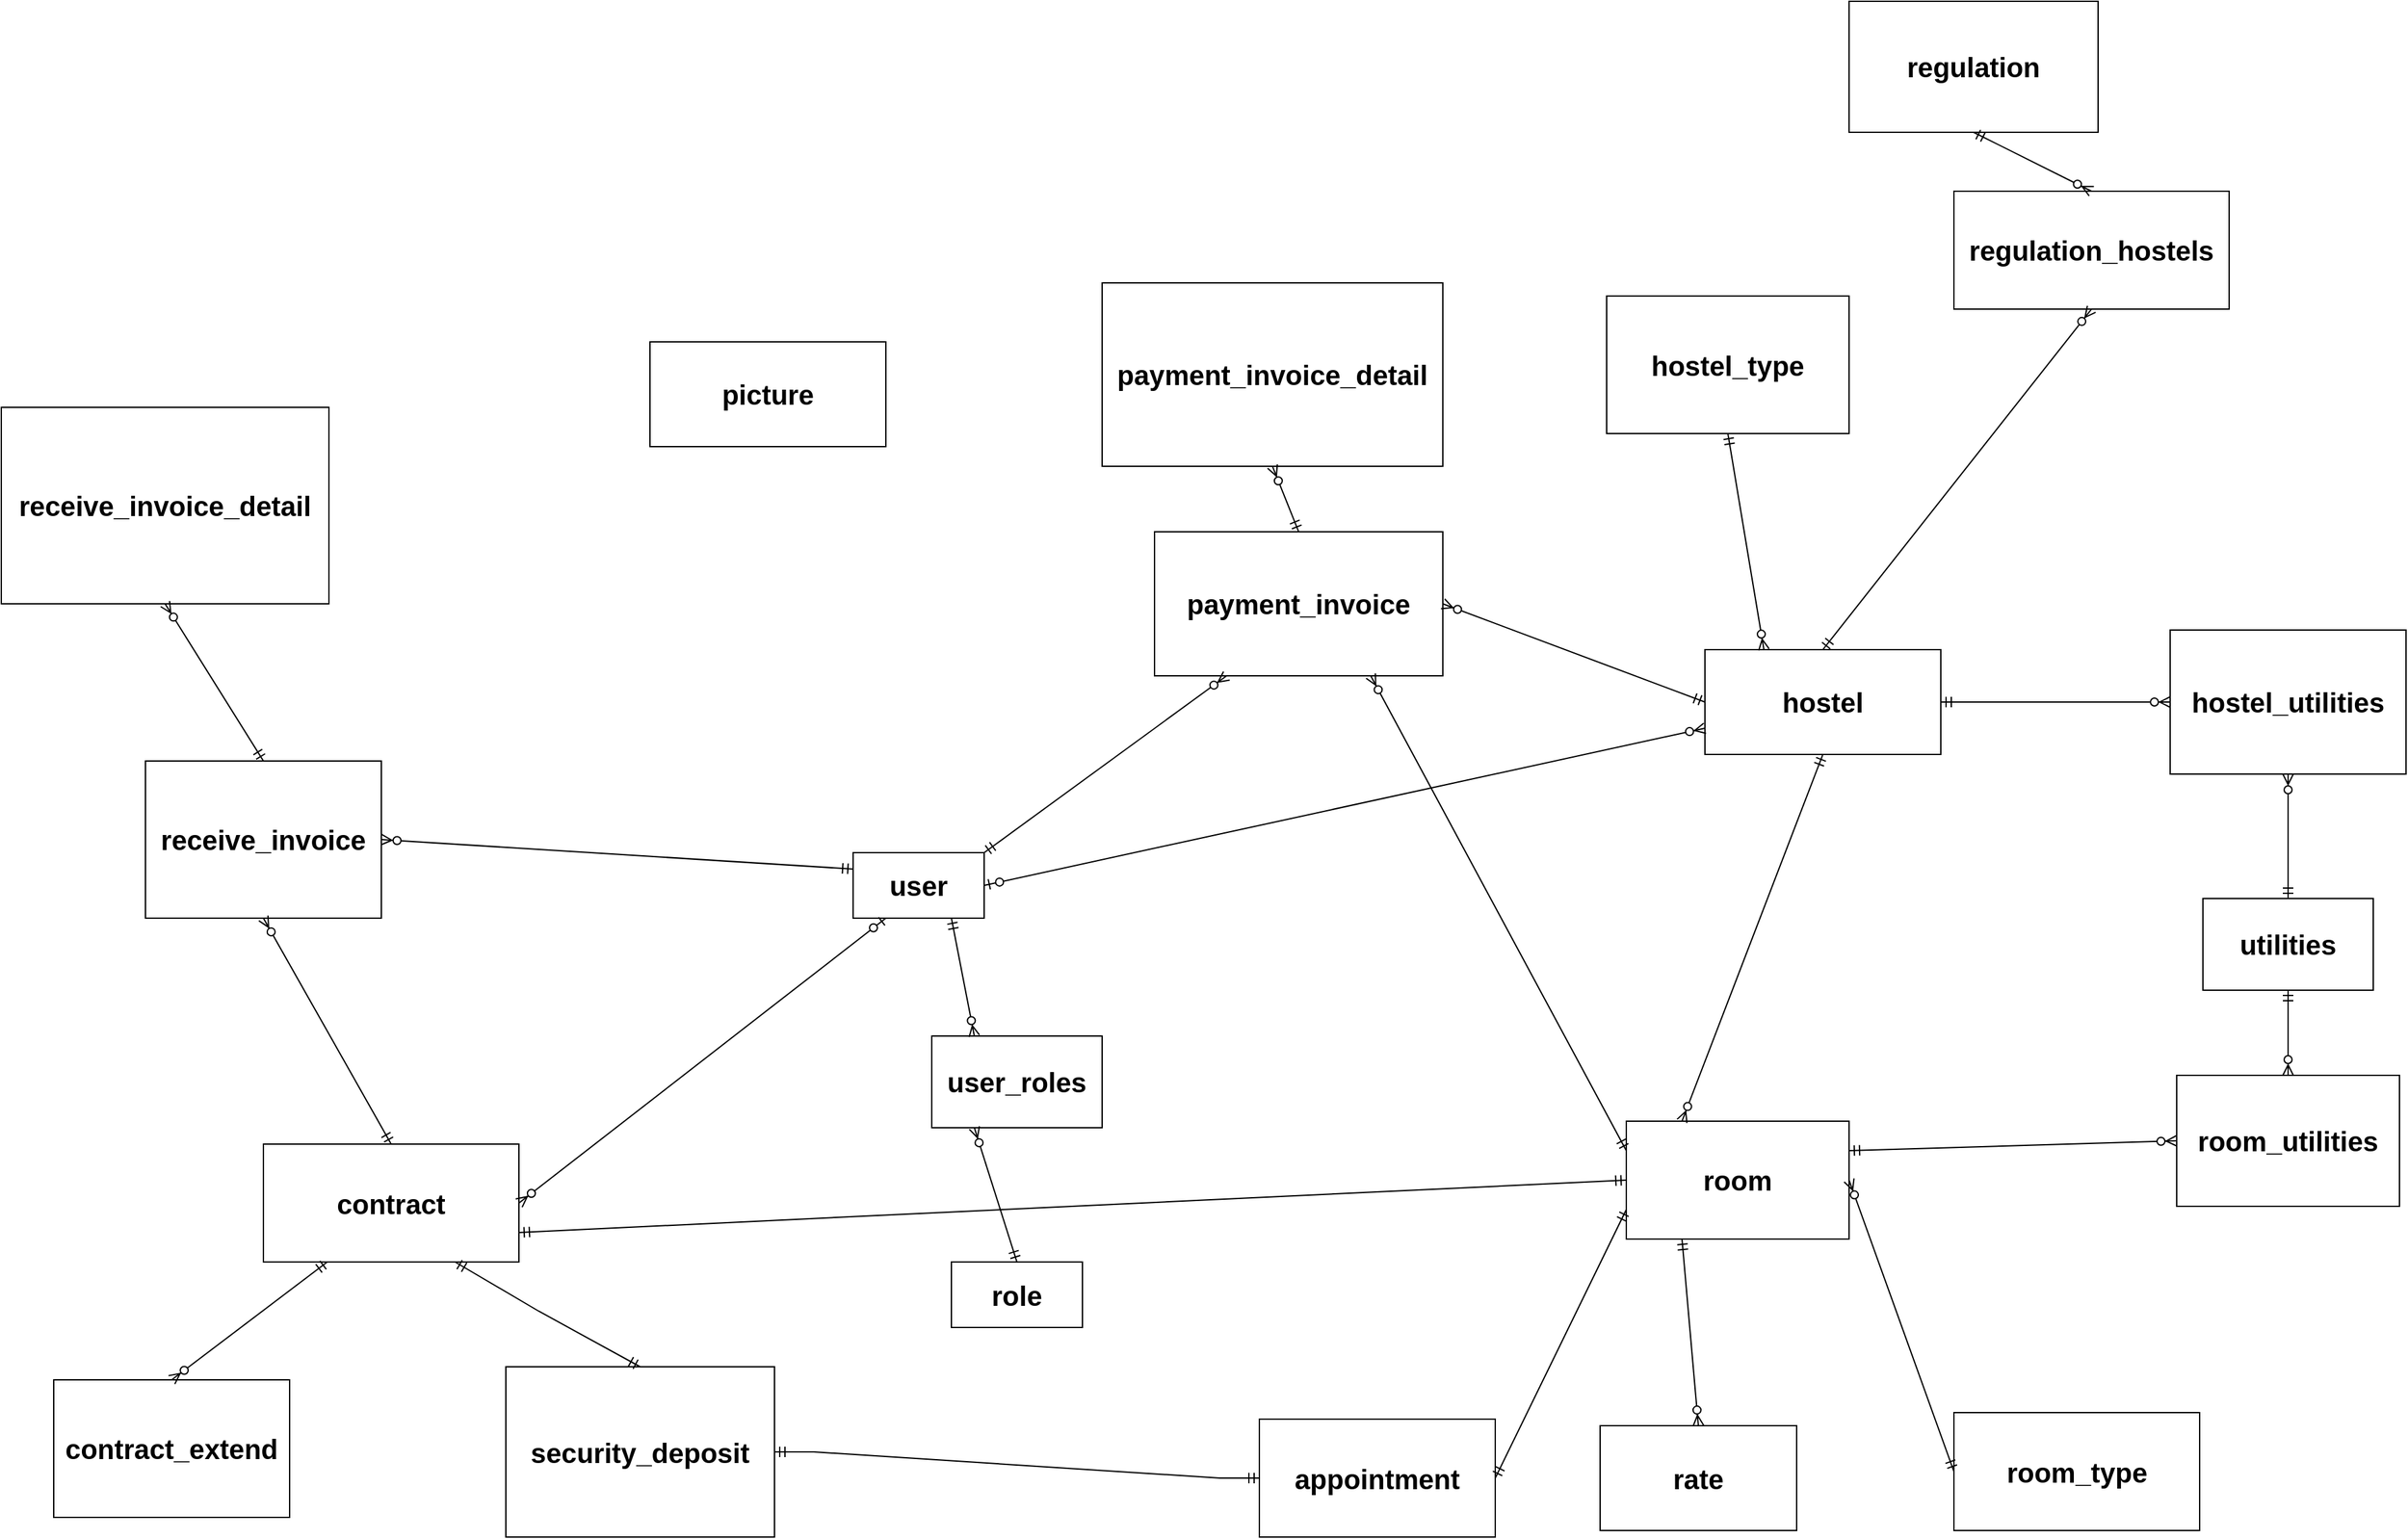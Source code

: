 <mxfile version="24.6.2" type="github">
  <diagram id="R2lEEEUBdFMjLlhIrx00" name="Page-1">
    <mxGraphModel dx="3183" dy="2260" grid="1" gridSize="10" guides="1" tooltips="1" connect="1" arrows="1" fold="1" page="1" pageScale="1" pageWidth="850" pageHeight="1100" math="0" shadow="0" extFonts="Permanent Marker^https://fonts.googleapis.com/css?family=Permanent+Marker">
      <root>
        <mxCell id="0" />
        <mxCell id="1" parent="0" />
        <mxCell id="XmhMM7VBwSK6pYgFQ46d-837" value="appointment" style="html=1;dashed=0;whiteSpace=wrap;fontSize=21;fontStyle=1" vertex="1" parent="1">
          <mxGeometry x="800" y="872.5" width="180" height="90" as="geometry" />
        </mxCell>
        <mxCell id="XmhMM7VBwSK6pYgFQ46d-838" value="contract" style="html=1;dashed=0;whiteSpace=wrap;fontSize=21;fontStyle=1" vertex="1" parent="1">
          <mxGeometry x="40" y="662.5" width="195" height="90" as="geometry" />
        </mxCell>
        <mxCell id="XmhMM7VBwSK6pYgFQ46d-839" value="contract_extend" style="html=1;dashed=0;whiteSpace=wrap;fontSize=21;fontStyle=1" vertex="1" parent="1">
          <mxGeometry x="-120" y="842.5" width="180" height="105" as="geometry" />
        </mxCell>
        <mxCell id="XmhMM7VBwSK6pYgFQ46d-840" value="hostel" style="html=1;dashed=0;whiteSpace=wrap;fontSize=21;fontStyle=1" vertex="1" parent="1">
          <mxGeometry x="1140" y="285" width="180" height="80" as="geometry" />
        </mxCell>
        <mxCell id="XmhMM7VBwSK6pYgFQ46d-841" value="hostel_type" style="html=1;dashed=0;whiteSpace=wrap;fontSize=21;fontStyle=1" vertex="1" parent="1">
          <mxGeometry x="1065" y="15" width="185" height="105" as="geometry" />
        </mxCell>
        <mxCell id="XmhMM7VBwSK6pYgFQ46d-842" value="hostel_utilities" style="html=1;dashed=0;whiteSpace=wrap;fontSize=21;fontStyle=1" vertex="1" parent="1">
          <mxGeometry x="1495" y="270" width="180" height="110" as="geometry" />
        </mxCell>
        <mxCell id="XmhMM7VBwSK6pYgFQ46d-843" value="payment_invoice" style="html=1;dashed=0;whiteSpace=wrap;fontSize=21;fontStyle=1" vertex="1" parent="1">
          <mxGeometry x="720" y="195" width="220" height="110" as="geometry" />
        </mxCell>
        <mxCell id="XmhMM7VBwSK6pYgFQ46d-844" value="payment_invoice_detail" style="html=1;dashed=0;whiteSpace=wrap;fontSize=21;fontStyle=1" vertex="1" parent="1">
          <mxGeometry x="680" y="5" width="260" height="140" as="geometry" />
        </mxCell>
        <mxCell id="XmhMM7VBwSK6pYgFQ46d-845" value="picture" style="html=1;dashed=0;whiteSpace=wrap;fontSize=21;fontStyle=1" vertex="1" parent="1">
          <mxGeometry x="335" y="50" width="180" height="80" as="geometry" />
        </mxCell>
        <mxCell id="XmhMM7VBwSK6pYgFQ46d-846" value="rate" style="html=1;dashed=0;whiteSpace=wrap;fontSize=21;fontStyle=1" vertex="1" parent="1">
          <mxGeometry x="1060" y="877.5" width="150" height="80" as="geometry" />
        </mxCell>
        <mxCell id="XmhMM7VBwSK6pYgFQ46d-847" value="receive_invoice" style="html=1;dashed=0;whiteSpace=wrap;fontSize=21;fontStyle=1" vertex="1" parent="1">
          <mxGeometry x="-50" y="370" width="180" height="120" as="geometry" />
        </mxCell>
        <mxCell id="XmhMM7VBwSK6pYgFQ46d-848" value="receive_invoice_detail" style="html=1;dashed=0;whiteSpace=wrap;fontSize=21;fontStyle=1" vertex="1" parent="1">
          <mxGeometry x="-160" y="100" width="250" height="150" as="geometry" />
        </mxCell>
        <mxCell id="XmhMM7VBwSK6pYgFQ46d-849" value="regulation" style="html=1;dashed=0;whiteSpace=wrap;fontSize=21;fontStyle=1" vertex="1" parent="1">
          <mxGeometry x="1250" y="-210" width="190" height="100" as="geometry" />
        </mxCell>
        <mxCell id="XmhMM7VBwSK6pYgFQ46d-850" value="regulation_hostels" style="html=1;dashed=0;whiteSpace=wrap;fontSize=21;fontStyle=1" vertex="1" parent="1">
          <mxGeometry x="1330" y="-65" width="210" height="90" as="geometry" />
        </mxCell>
        <mxCell id="XmhMM7VBwSK6pYgFQ46d-851" value="role" style="html=1;dashed=0;whiteSpace=wrap;fontSize=21;fontStyle=1" vertex="1" parent="1">
          <mxGeometry x="565" y="752.5" width="100" height="50" as="geometry" />
        </mxCell>
        <mxCell id="XmhMM7VBwSK6pYgFQ46d-852" value="room" style="html=1;dashed=0;whiteSpace=wrap;fontSize=21;fontStyle=1" vertex="1" parent="1">
          <mxGeometry x="1080" y="645" width="170" height="90" as="geometry" />
        </mxCell>
        <mxCell id="XmhMM7VBwSK6pYgFQ46d-853" value="room_type" style="html=1;dashed=0;whiteSpace=wrap;fontSize=21;fontStyle=1" vertex="1" parent="1">
          <mxGeometry x="1330" y="867.5" width="187.5" height="90" as="geometry" />
        </mxCell>
        <mxCell id="XmhMM7VBwSK6pYgFQ46d-855" value="room_utilities" style="html=1;dashed=0;whiteSpace=wrap;fontSize=21;fontStyle=1" vertex="1" parent="1">
          <mxGeometry x="1500" y="610" width="170" height="100" as="geometry" />
        </mxCell>
        <mxCell id="XmhMM7VBwSK6pYgFQ46d-856" value="security_deposit" style="html=1;dashed=0;whiteSpace=wrap;fontSize=21;fontStyle=1" vertex="1" parent="1">
          <mxGeometry x="225" y="832.5" width="205" height="130" as="geometry" />
        </mxCell>
        <mxCell id="XmhMM7VBwSK6pYgFQ46d-857" value="user" style="html=1;dashed=0;whiteSpace=wrap;fontSize=21;fontStyle=1;rotation=0;" vertex="1" parent="1">
          <mxGeometry x="490" y="440" width="100" height="50" as="geometry" />
        </mxCell>
        <mxCell id="XmhMM7VBwSK6pYgFQ46d-858" value="user_roles" style="html=1;dashed=0;whiteSpace=wrap;fontSize=21;fontStyle=1" vertex="1" parent="1">
          <mxGeometry x="550" y="580" width="130" height="70" as="geometry" />
        </mxCell>
        <mxCell id="XmhMM7VBwSK6pYgFQ46d-859" value="utilities" style="html=1;dashed=0;whiteSpace=wrap;fontSize=21;fontStyle=1" vertex="1" parent="1">
          <mxGeometry x="1520" y="475" width="130" height="70" as="geometry" />
        </mxCell>
        <mxCell id="XmhMM7VBwSK6pYgFQ46d-862" value="" style="fontSize=12;html=1;endArrow=ERzeroToMany;startArrow=ERmandOne;rounded=0;entryX=0.25;entryY=0;entryDx=0;entryDy=0;exitX=0.75;exitY=1;exitDx=0;exitDy=0;" edge="1" parent="1" source="XmhMM7VBwSK6pYgFQ46d-857" target="XmhMM7VBwSK6pYgFQ46d-858">
          <mxGeometry width="100" height="100" relative="1" as="geometry">
            <mxPoint x="1000" y="620" as="sourcePoint" />
            <mxPoint x="1660" y="775" as="targetPoint" />
          </mxGeometry>
        </mxCell>
        <mxCell id="XmhMM7VBwSK6pYgFQ46d-863" value="" style="fontSize=12;html=1;endArrow=ERzeroToMany;startArrow=ERmandOne;rounded=0;entryX=0.25;entryY=1;entryDx=0;entryDy=0;exitX=0.5;exitY=0;exitDx=0;exitDy=0;jumpStyle=line;" edge="1" parent="1" source="XmhMM7VBwSK6pYgFQ46d-851" target="XmhMM7VBwSK6pYgFQ46d-858">
          <mxGeometry width="100" height="100" relative="1" as="geometry">
            <mxPoint x="1175" y="705" as="sourcePoint" />
            <mxPoint x="1205" y="550" as="targetPoint" />
          </mxGeometry>
        </mxCell>
        <mxCell id="XmhMM7VBwSK6pYgFQ46d-866" value="" style="fontSize=12;html=1;endArrow=ERzeroToMany;startArrow=ERmandOne;rounded=0;entryX=1;entryY=0.5;entryDx=0;entryDy=0;exitX=0;exitY=0.5;exitDx=0;exitDy=0;jumpStyle=line;" edge="1" parent="1" source="XmhMM7VBwSK6pYgFQ46d-853" target="XmhMM7VBwSK6pYgFQ46d-852">
          <mxGeometry width="100" height="100" relative="1" as="geometry">
            <mxPoint x="1100" y="460" as="sourcePoint" />
            <mxPoint x="1185" y="330" as="targetPoint" />
          </mxGeometry>
        </mxCell>
        <mxCell id="XmhMM7VBwSK6pYgFQ46d-868" value="" style="fontSize=12;html=1;endArrow=ERzeroToMany;startArrow=ERmandOne;rounded=0;entryX=0;entryY=0.5;entryDx=0;entryDy=0;exitX=1;exitY=0.25;exitDx=0;exitDy=0;" edge="1" parent="1" source="XmhMM7VBwSK6pYgFQ46d-852" target="XmhMM7VBwSK6pYgFQ46d-855">
          <mxGeometry width="100" height="100" relative="1" as="geometry">
            <mxPoint x="960" y="530" as="sourcePoint" />
            <mxPoint x="1040" y="570" as="targetPoint" />
          </mxGeometry>
        </mxCell>
        <mxCell id="XmhMM7VBwSK6pYgFQ46d-870" value="" style="fontSize=12;html=1;endArrow=ERzeroToMany;startArrow=ERmandOne;rounded=0;entryX=0.5;entryY=0;entryDx=0;entryDy=0;exitX=0.5;exitY=1;exitDx=0;exitDy=0;" edge="1" parent="1" source="XmhMM7VBwSK6pYgFQ46d-859" target="XmhMM7VBwSK6pYgFQ46d-855">
          <mxGeometry width="100" height="100" relative="1" as="geometry">
            <mxPoint x="1335" y="375" as="sourcePoint" />
            <mxPoint x="1480" y="255" as="targetPoint" />
          </mxGeometry>
        </mxCell>
        <mxCell id="XmhMM7VBwSK6pYgFQ46d-871" value="" style="fontSize=12;html=1;endArrow=ERzeroToMany;startArrow=ERmandOne;rounded=0;entryX=0;entryY=0.5;entryDx=0;entryDy=0;exitX=1;exitY=0.5;exitDx=0;exitDy=0;" edge="1" parent="1" source="XmhMM7VBwSK6pYgFQ46d-840" target="XmhMM7VBwSK6pYgFQ46d-842">
          <mxGeometry width="100" height="100" relative="1" as="geometry">
            <mxPoint x="1345" y="385" as="sourcePoint" />
            <mxPoint x="1490" y="265" as="targetPoint" />
          </mxGeometry>
        </mxCell>
        <mxCell id="XmhMM7VBwSK6pYgFQ46d-872" value="" style="fontSize=12;html=1;endArrow=ERzeroToMany;startArrow=ERmandOne;rounded=0;entryX=0.5;entryY=1;entryDx=0;entryDy=0;exitX=0.5;exitY=0;exitDx=0;exitDy=0;" edge="1" parent="1" source="XmhMM7VBwSK6pYgFQ46d-859" target="XmhMM7VBwSK6pYgFQ46d-842">
          <mxGeometry width="100" height="100" relative="1" as="geometry">
            <mxPoint x="1355" y="395" as="sourcePoint" />
            <mxPoint x="1500" y="275" as="targetPoint" />
          </mxGeometry>
        </mxCell>
        <mxCell id="XmhMM7VBwSK6pYgFQ46d-873" value="" style="fontSize=12;html=1;endArrow=ERzeroToMany;startArrow=ERmandOne;rounded=0;entryX=0.25;entryY=0;entryDx=0;entryDy=0;exitX=0.5;exitY=1;exitDx=0;exitDy=0;" edge="1" parent="1" source="XmhMM7VBwSK6pYgFQ46d-840" target="XmhMM7VBwSK6pYgFQ46d-852">
          <mxGeometry width="100" height="100" relative="1" as="geometry">
            <mxPoint x="1365" y="405" as="sourcePoint" />
            <mxPoint x="1510" y="285" as="targetPoint" />
          </mxGeometry>
        </mxCell>
        <mxCell id="XmhMM7VBwSK6pYgFQ46d-874" value="" style="fontSize=12;html=1;endArrow=ERzeroToMany;startArrow=ERmandOne;rounded=0;entryX=0.5;entryY=1;entryDx=0;entryDy=0;exitX=0.5;exitY=0;exitDx=0;exitDy=0;" edge="1" parent="1" source="XmhMM7VBwSK6pYgFQ46d-840" target="XmhMM7VBwSK6pYgFQ46d-850">
          <mxGeometry width="100" height="100" relative="1" as="geometry">
            <mxPoint x="1460" y="115" as="sourcePoint" />
            <mxPoint x="1750" y="120" as="targetPoint" />
          </mxGeometry>
        </mxCell>
        <mxCell id="XmhMM7VBwSK6pYgFQ46d-875" value="" style="fontSize=12;html=1;endArrow=ERzeroToMany;startArrow=ERmandOne;rounded=0;entryX=0.5;entryY=0;entryDx=0;entryDy=0;exitX=0.5;exitY=1;exitDx=0;exitDy=0;" edge="1" parent="1" source="XmhMM7VBwSK6pYgFQ46d-849" target="XmhMM7VBwSK6pYgFQ46d-850">
          <mxGeometry width="100" height="100" relative="1" as="geometry">
            <mxPoint x="1470" y="125" as="sourcePoint" />
            <mxPoint x="1760" y="130" as="targetPoint" />
          </mxGeometry>
        </mxCell>
        <mxCell id="XmhMM7VBwSK6pYgFQ46d-876" value="" style="fontSize=12;html=1;endArrow=ERzeroToMany;startArrow=ERmandOne;rounded=0;entryX=0.25;entryY=0;entryDx=0;entryDy=0;exitX=0.5;exitY=1;exitDx=0;exitDy=0;" edge="1" parent="1" source="XmhMM7VBwSK6pYgFQ46d-841" target="XmhMM7VBwSK6pYgFQ46d-840">
          <mxGeometry width="100" height="100" relative="1" as="geometry">
            <mxPoint x="1480" y="135" as="sourcePoint" />
            <mxPoint x="1770" y="140" as="targetPoint" />
          </mxGeometry>
        </mxCell>
        <mxCell id="XmhMM7VBwSK6pYgFQ46d-877" value="" style="fontSize=12;html=1;endArrow=ERzeroToMany;startArrow=ERmandOne;rounded=0;entryX=0.5;entryY=0;entryDx=0;entryDy=0;exitX=0.25;exitY=1;exitDx=0;exitDy=0;" edge="1" parent="1" source="XmhMM7VBwSK6pYgFQ46d-838" target="XmhMM7VBwSK6pYgFQ46d-839">
          <mxGeometry width="100" height="100" relative="1" as="geometry">
            <mxPoint x="810" y="627.5" as="sourcePoint" />
            <mxPoint x="900" y="547.5" as="targetPoint" />
          </mxGeometry>
        </mxCell>
        <mxCell id="XmhMM7VBwSK6pYgFQ46d-878" value="" style="fontSize=12;html=1;endArrow=ERzeroToMany;startArrow=ERmandOne;rounded=0;entryX=0.5;entryY=0;entryDx=0;entryDy=0;exitX=0.25;exitY=1;exitDx=0;exitDy=0;" edge="1" parent="1" source="XmhMM7VBwSK6pYgFQ46d-852" target="XmhMM7VBwSK6pYgFQ46d-846">
          <mxGeometry width="100" height="100" relative="1" as="geometry">
            <mxPoint x="950" y="650" as="sourcePoint" />
            <mxPoint x="1040" y="570" as="targetPoint" />
          </mxGeometry>
        </mxCell>
        <mxCell id="XmhMM7VBwSK6pYgFQ46d-879" value="" style="fontSize=12;html=1;endArrow=ERzeroToMany;startArrow=ERmandOne;rounded=0;entryX=0.5;entryY=1;entryDx=0;entryDy=0;exitX=0.5;exitY=0;exitDx=0;exitDy=0;" edge="1" parent="1" source="XmhMM7VBwSK6pYgFQ46d-843" target="XmhMM7VBwSK6pYgFQ46d-844">
          <mxGeometry width="100" height="100" relative="1" as="geometry">
            <mxPoint x="480" y="-325" as="sourcePoint" />
            <mxPoint x="602" y="-210" as="targetPoint" />
          </mxGeometry>
        </mxCell>
        <mxCell id="XmhMM7VBwSK6pYgFQ46d-880" value="" style="fontSize=12;html=1;endArrow=ERzeroToMany;startArrow=ERmandOne;rounded=0;entryX=0.5;entryY=1;entryDx=0;entryDy=0;exitX=0.5;exitY=0;exitDx=0;exitDy=0;" edge="1" parent="1" source="XmhMM7VBwSK6pYgFQ46d-847" target="XmhMM7VBwSK6pYgFQ46d-848">
          <mxGeometry width="100" height="100" relative="1" as="geometry">
            <mxPoint x="390" y="235" as="sourcePoint" />
            <mxPoint x="512" y="350" as="targetPoint" />
          </mxGeometry>
        </mxCell>
        <mxCell id="XmhMM7VBwSK6pYgFQ46d-881" value="" style="edgeStyle=entityRelationEdgeStyle;fontSize=12;html=1;endArrow=ERmandOne;startArrow=ERmandOne;rounded=0;entryX=0;entryY=0.5;entryDx=0;entryDy=0;exitX=1;exitY=0.5;exitDx=0;exitDy=0;" edge="1" parent="1" source="XmhMM7VBwSK6pYgFQ46d-856" target="XmhMM7VBwSK6pYgFQ46d-837">
          <mxGeometry width="100" height="100" relative="1" as="geometry">
            <mxPoint x="920" y="215" as="sourcePoint" />
            <mxPoint x="1217.5" y="215" as="targetPoint" />
          </mxGeometry>
        </mxCell>
        <mxCell id="XmhMM7VBwSK6pYgFQ46d-884" value="" style="fontSize=12;html=1;endArrow=ERmandOne;startArrow=ERmandOne;rounded=0;entryX=1;entryY=0.5;entryDx=0;entryDy=0;exitX=0;exitY=0.75;exitDx=0;exitDy=0;" edge="1" parent="1" source="XmhMM7VBwSK6pYgFQ46d-852" target="XmhMM7VBwSK6pYgFQ46d-837">
          <mxGeometry width="100" height="100" relative="1" as="geometry">
            <mxPoint x="860" y="530" as="sourcePoint" />
            <mxPoint x="1085" y="-5" as="targetPoint" />
          </mxGeometry>
        </mxCell>
        <mxCell id="XmhMM7VBwSK6pYgFQ46d-886" value="" style="fontSize=12;html=1;endArrow=ERmandOne;startArrow=ERmandOne;rounded=0;entryX=0.5;entryY=0;entryDx=0;entryDy=0;exitX=0.75;exitY=1;exitDx=0;exitDy=0;" edge="1" parent="1" source="XmhMM7VBwSK6pYgFQ46d-838" target="XmhMM7VBwSK6pYgFQ46d-856">
          <mxGeometry width="100" height="100" relative="1" as="geometry">
            <mxPoint x="440" y="907.5" as="sourcePoint" />
            <mxPoint x="630" y="27.5" as="targetPoint" />
            <Array as="points">
              <mxPoint x="250" y="790" />
            </Array>
          </mxGeometry>
        </mxCell>
        <mxCell id="XmhMM7VBwSK6pYgFQ46d-889" value="" style="fontSize=12;html=1;endArrow=ERzeroToMany;startArrow=ERmandOne;rounded=0;entryX=0.5;entryY=1;entryDx=0;entryDy=0;exitX=0.5;exitY=0;exitDx=0;exitDy=0;" edge="1" parent="1" source="XmhMM7VBwSK6pYgFQ46d-838" target="XmhMM7VBwSK6pYgFQ46d-847">
          <mxGeometry width="100" height="100" relative="1" as="geometry">
            <mxPoint x="463" y="670" as="sourcePoint" />
            <mxPoint x="388" y="550" as="targetPoint" />
          </mxGeometry>
        </mxCell>
        <mxCell id="XmhMM7VBwSK6pYgFQ46d-890" value="" style="fontSize=12;html=1;endArrow=ERzeroToMany;startArrow=ERzeroToOne;rounded=0;exitX=0.25;exitY=1;exitDx=0;exitDy=0;entryX=1;entryY=0.5;entryDx=0;entryDy=0;" edge="1" parent="1" source="XmhMM7VBwSK6pYgFQ46d-857" target="XmhMM7VBwSK6pYgFQ46d-838">
          <mxGeometry width="100" height="100" relative="1" as="geometry">
            <mxPoint x="970" y="550" as="sourcePoint" />
            <mxPoint x="1070" y="450" as="targetPoint" />
          </mxGeometry>
        </mxCell>
        <mxCell id="XmhMM7VBwSK6pYgFQ46d-891" value="" style="fontSize=12;html=1;endArrow=ERzeroToMany;startArrow=ERmandOne;rounded=0;entryX=1;entryY=0.5;entryDx=0;entryDy=0;exitX=0;exitY=0.5;exitDx=0;exitDy=0;" edge="1" parent="1" source="XmhMM7VBwSK6pYgFQ46d-840" target="XmhMM7VBwSK6pYgFQ46d-843">
          <mxGeometry width="100" height="100" relative="1" as="geometry">
            <mxPoint x="940" y="657.5" as="sourcePoint" />
            <mxPoint x="920" y="387.5" as="targetPoint" />
          </mxGeometry>
        </mxCell>
        <mxCell id="XmhMM7VBwSK6pYgFQ46d-892" value="" style="fontSize=12;html=1;endArrow=ERzeroToMany;startArrow=ERmandOne;rounded=0;entryX=0.75;entryY=1;entryDx=0;entryDy=0;exitX=0;exitY=0.25;exitDx=0;exitDy=0;" edge="1" parent="1" source="XmhMM7VBwSK6pYgFQ46d-852" target="XmhMM7VBwSK6pYgFQ46d-843">
          <mxGeometry width="100" height="100" relative="1" as="geometry">
            <mxPoint x="850" y="215" as="sourcePoint" />
            <mxPoint x="830" y="-55" as="targetPoint" />
          </mxGeometry>
        </mxCell>
        <mxCell id="XmhMM7VBwSK6pYgFQ46d-893" value="" style="fontSize=12;html=1;endArrow=ERmandOne;startArrow=ERmandOne;rounded=0;entryX=0;entryY=0.5;entryDx=0;entryDy=0;exitX=1;exitY=0.75;exitDx=0;exitDy=0;" edge="1" parent="1" source="XmhMM7VBwSK6pYgFQ46d-838" target="XmhMM7VBwSK6pYgFQ46d-852">
          <mxGeometry width="100" height="100" relative="1" as="geometry">
            <mxPoint x="196" y="763" as="sourcePoint" />
            <mxPoint x="338" y="843" as="targetPoint" />
          </mxGeometry>
        </mxCell>
        <mxCell id="XmhMM7VBwSK6pYgFQ46d-894" value="" style="fontSize=12;html=1;endArrow=ERzeroToMany;startArrow=ERmandOne;rounded=0;entryX=1;entryY=0.5;entryDx=0;entryDy=0;exitX=0;exitY=0.25;exitDx=0;exitDy=0;" edge="1" parent="1" source="XmhMM7VBwSK6pYgFQ46d-857" target="XmhMM7VBwSK6pYgFQ46d-847">
          <mxGeometry width="100" height="100" relative="1" as="geometry">
            <mxPoint x="760" y="520" as="sourcePoint" />
            <mxPoint x="860" y="420" as="targetPoint" />
          </mxGeometry>
        </mxCell>
        <mxCell id="XmhMM7VBwSK6pYgFQ46d-895" value="" style="fontSize=12;html=1;endArrow=ERzeroToMany;startArrow=ERmandOne;rounded=0;entryX=0.25;entryY=1;entryDx=0;entryDy=0;exitX=1;exitY=0;exitDx=0;exitDy=0;" edge="1" parent="1" source="XmhMM7VBwSK6pYgFQ46d-857" target="XmhMM7VBwSK6pYgFQ46d-843">
          <mxGeometry width="100" height="100" relative="1" as="geometry">
            <mxPoint x="500" y="472" as="sourcePoint" />
            <mxPoint x="140" y="440" as="targetPoint" />
          </mxGeometry>
        </mxCell>
        <mxCell id="XmhMM7VBwSK6pYgFQ46d-896" value="" style="fontSize=12;html=1;endArrow=ERzeroToMany;startArrow=ERzeroToOne;rounded=0;exitX=1;exitY=0.5;exitDx=0;exitDy=0;entryX=0;entryY=0.75;entryDx=0;entryDy=0;" edge="1" parent="1" source="XmhMM7VBwSK6pYgFQ46d-857" target="XmhMM7VBwSK6pYgFQ46d-840">
          <mxGeometry width="100" height="100" relative="1" as="geometry">
            <mxPoint x="790" y="390" as="sourcePoint" />
            <mxPoint x="890" y="290" as="targetPoint" />
          </mxGeometry>
        </mxCell>
      </root>
    </mxGraphModel>
  </diagram>
</mxfile>
